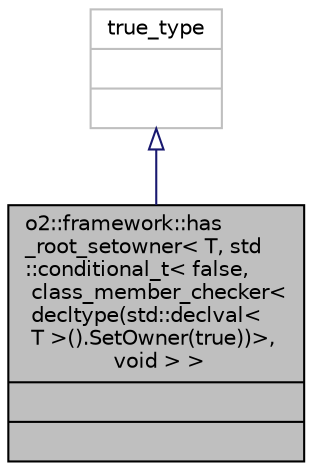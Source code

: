 digraph "o2::framework::has_root_setowner&lt; T, std::conditional_t&lt; false, class_member_checker&lt; decltype(std::declval&lt; T &gt;().SetOwner(true))&gt;, void &gt; &gt;"
{
 // INTERACTIVE_SVG=YES
  bgcolor="transparent";
  edge [fontname="Helvetica",fontsize="10",labelfontname="Helvetica",labelfontsize="10"];
  node [fontname="Helvetica",fontsize="10",shape=record];
  Node2 [label="{o2::framework::has\l_root_setowner\< T, std\l::conditional_t\< false,\l class_member_checker\<\l decltype(std::declval\<\l T \>().SetOwner(true))\>,\l void \> \>\n||}",height=0.2,width=0.4,color="black", fillcolor="grey75", style="filled", fontcolor="black"];
  Node3 -> Node2 [dir="back",color="midnightblue",fontsize="10",style="solid",arrowtail="onormal",fontname="Helvetica"];
  Node3 [label="{true_type\n||}",height=0.2,width=0.4,color="grey75"];
}

